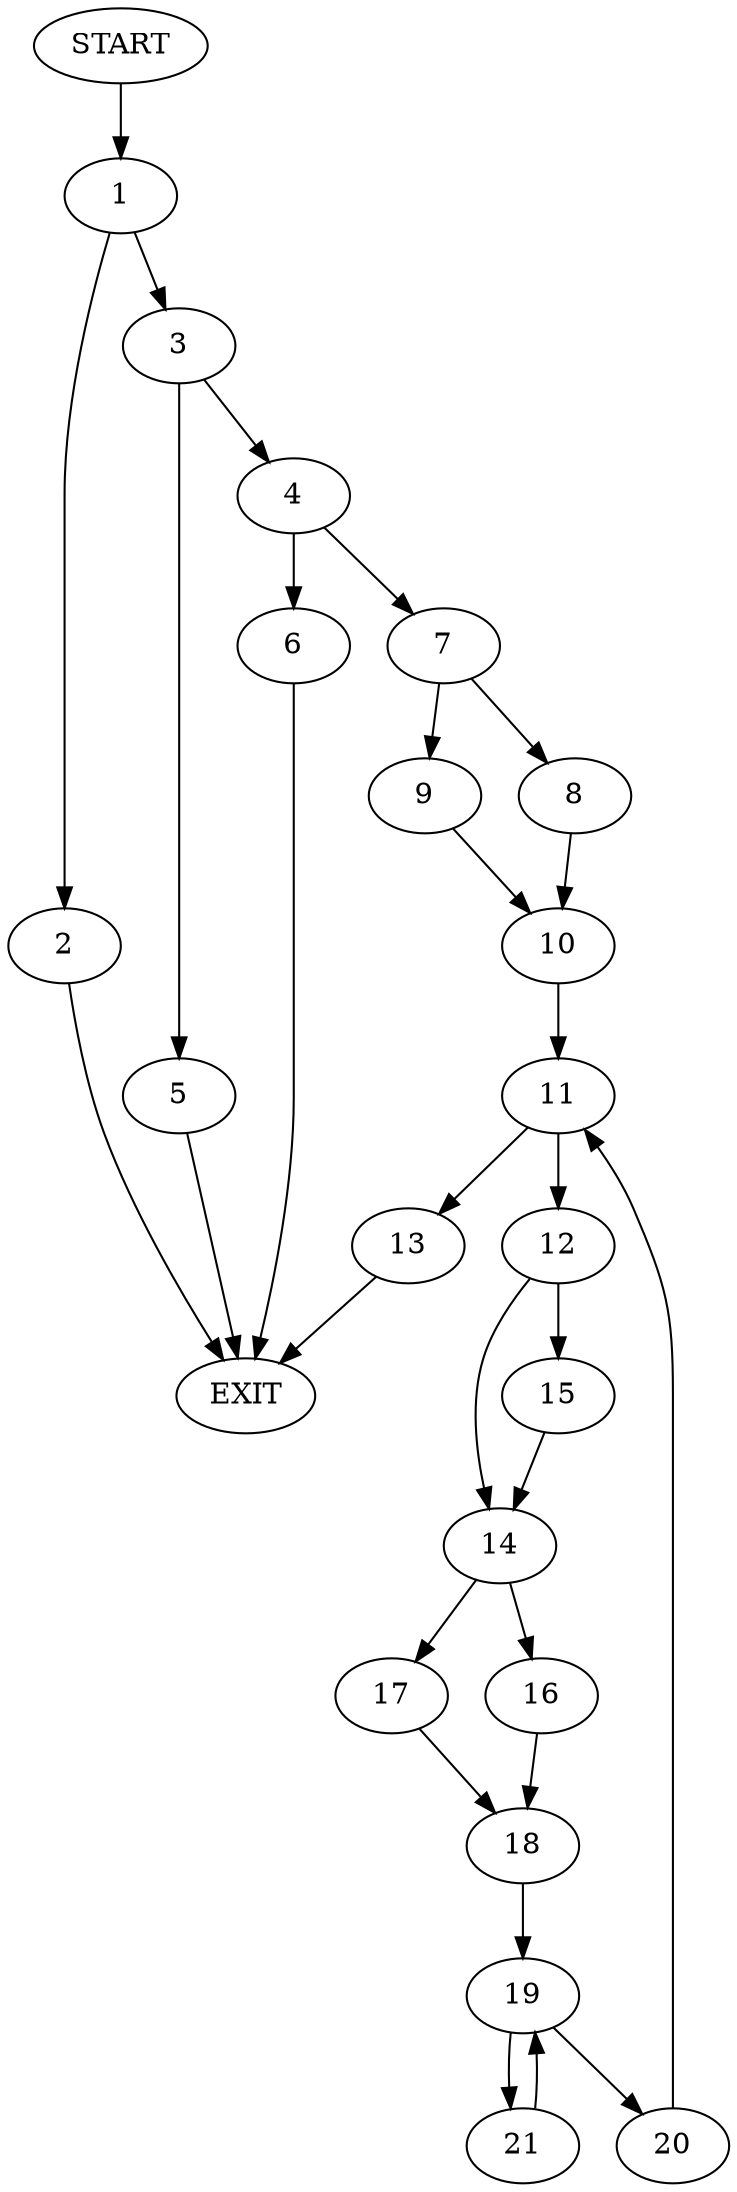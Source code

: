 digraph {
0 [label="START"]
22 [label="EXIT"]
0 -> 1
1 -> 2
1 -> 3
2 -> 22
3 -> 4
3 -> 5
4 -> 6
4 -> 7
5 -> 22
6 -> 22
7 -> 8
7 -> 9
9 -> 10
8 -> 10
10 -> 11
11 -> 12
11 -> 13
12 -> 14
12 -> 15
13 -> 22
15 -> 14
14 -> 16
14 -> 17
16 -> 18
17 -> 18
18 -> 19
19 -> 20
19 -> 21
21 -> 19
20 -> 11
}
